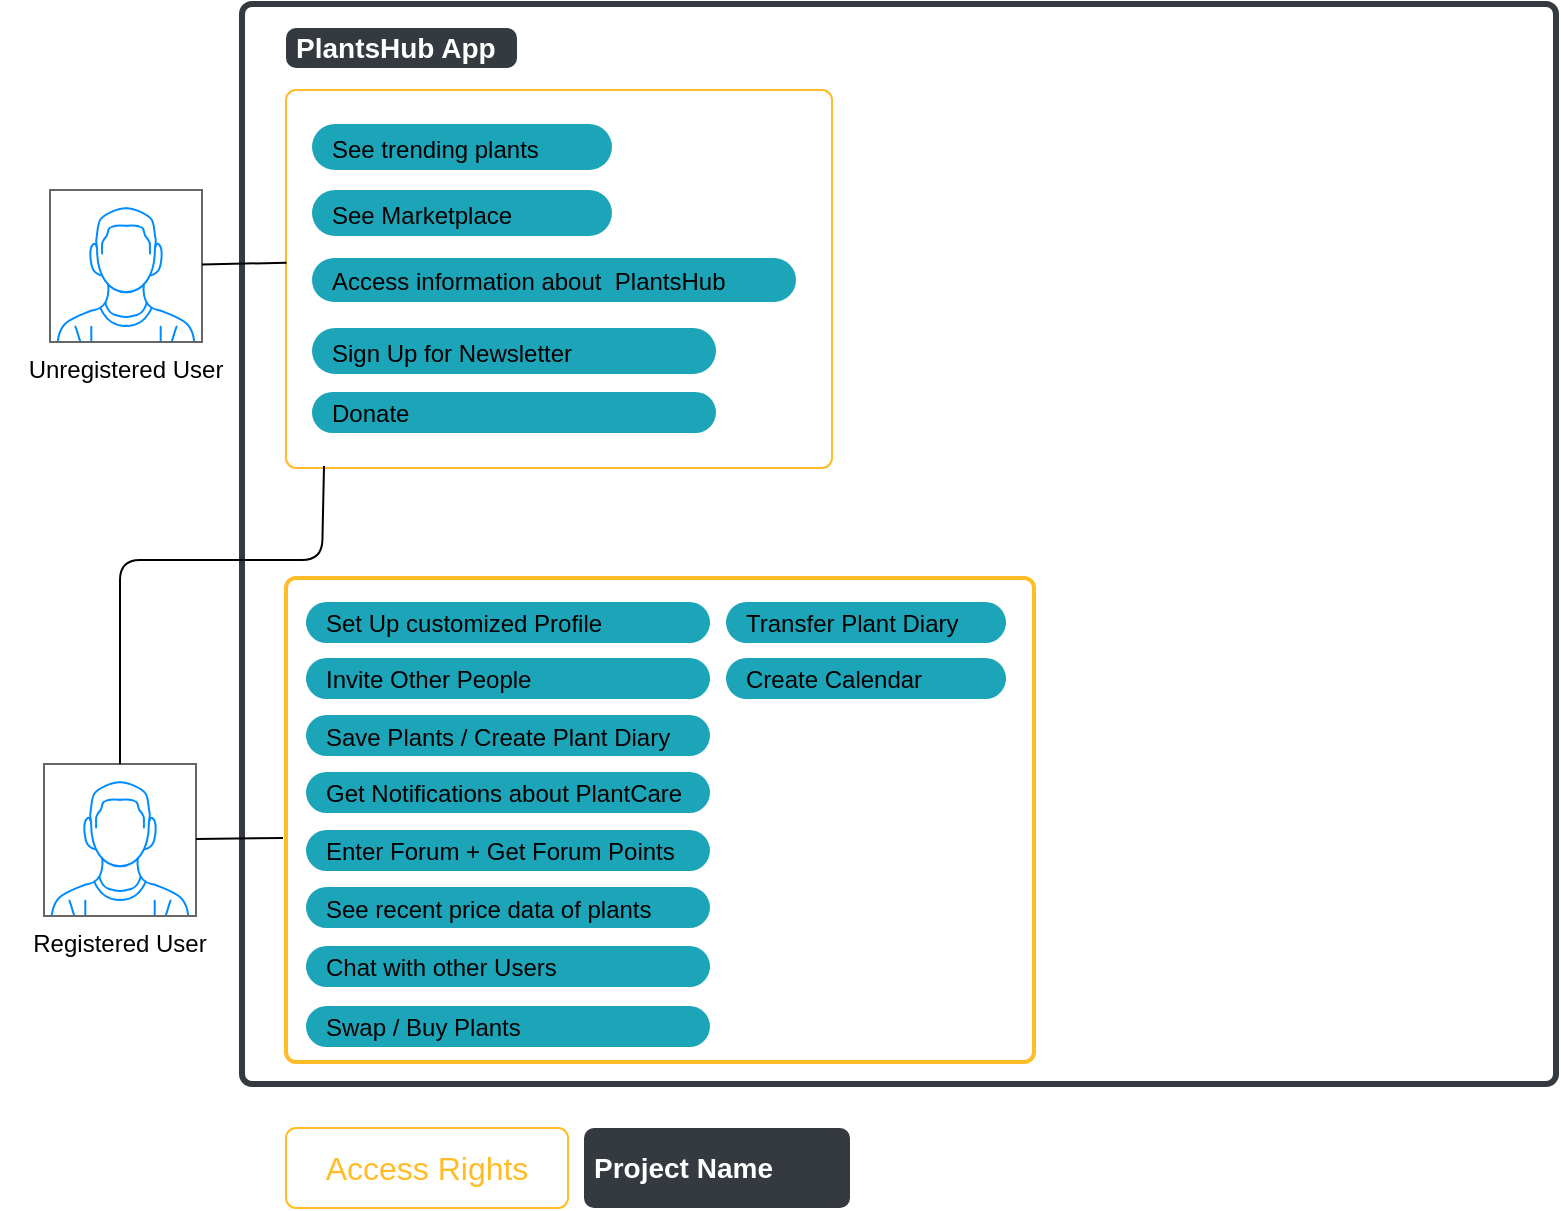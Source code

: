 <mxfile version="13.8.0" type="device"><diagram id="VJPvlXThsXL5bL5BLkOt" name="Page-1"><mxGraphModel dx="1298" dy="882" grid="0" gridSize="10" guides="1" tooltips="1" connect="1" arrows="1" fold="1" page="1" pageScale="1" pageWidth="827" pageHeight="1169" math="0" shadow="0"><root><mxCell id="0"/><mxCell id="1" parent="0"/><mxCell id="SFkvLsNOR4kEBYJkepob-16" value="" style="html=1;shadow=0;dashed=0;shape=mxgraph.bootstrap.rrect;rSize=5;strokeColor=#343A40;strokeWidth=3;fillColor=none;fontColor=#343A40;whiteSpace=wrap;align=center;verticalAlign=middle;spacingLeft=0;fontStyle=0;fontSize=16;spacing=5;" parent="1" vertex="1"><mxGeometry x="134" y="39" width="657" height="540" as="geometry"/></mxCell><mxCell id="SFkvLsNOR4kEBYJkepob-30" value="" style="html=1;shadow=0;dashed=0;shape=mxgraph.bootstrap.rrect;rSize=5;strokeColor=#FFBC26;strokeWidth=2;fillColor=none;fontColor=#FFBC26;whiteSpace=wrap;align=center;verticalAlign=middle;spacingLeft=0;fontStyle=0;fontSize=16;spacing=5;" parent="1" vertex="1"><mxGeometry x="156" y="326" width="374" height="242" as="geometry"/></mxCell><mxCell id="SFkvLsNOR4kEBYJkepob-7" value="" style="group" parent="1" vertex="1" connectable="0"><mxGeometry x="16" y="132" width="120" height="100" as="geometry"/></mxCell><mxCell id="SFkvLsNOR4kEBYJkepob-5" value="" style="verticalLabelPosition=bottom;shadow=0;dashed=0;align=center;html=1;verticalAlign=top;strokeWidth=1;shape=mxgraph.mockup.containers.userMale;strokeColor=#666666;strokeColor2=#008cff;" parent="SFkvLsNOR4kEBYJkepob-7" vertex="1"><mxGeometry x="22" width="76" height="76" as="geometry"/></mxCell><mxCell id="SFkvLsNOR4kEBYJkepob-6" value="Unregistered User" style="text;html=1;strokeColor=none;fillColor=none;align=center;verticalAlign=middle;whiteSpace=wrap;rounded=0;" parent="SFkvLsNOR4kEBYJkepob-7" vertex="1"><mxGeometry y="80" width="120" height="20" as="geometry"/></mxCell><mxCell id="SFkvLsNOR4kEBYJkepob-12" value="" style="group" parent="1" vertex="1" connectable="0"><mxGeometry x="13" y="419" width="120" height="100" as="geometry"/></mxCell><mxCell id="SFkvLsNOR4kEBYJkepob-13" value="" style="verticalLabelPosition=bottom;shadow=0;dashed=0;align=center;html=1;verticalAlign=top;strokeWidth=1;shape=mxgraph.mockup.containers.userMale;strokeColor=#666666;strokeColor2=#008cff;" parent="SFkvLsNOR4kEBYJkepob-12" vertex="1"><mxGeometry x="22" width="76" height="76" as="geometry"/></mxCell><mxCell id="SFkvLsNOR4kEBYJkepob-14" value="Registered User" style="text;html=1;strokeColor=none;fillColor=none;align=center;verticalAlign=middle;whiteSpace=wrap;rounded=0;" parent="SFkvLsNOR4kEBYJkepob-12" vertex="1"><mxGeometry y="80" width="120" height="20" as="geometry"/></mxCell><mxCell id="SFkvLsNOR4kEBYJkepob-17" value="PlantsHub App" style="html=1;shadow=0;dashed=0;shape=mxgraph.bootstrap.rrect;rSize=5;strokeColor=none;strokeWidth=1;fillColor=#343A40;fontColor=#FFFFFF;whiteSpace=wrap;align=left;verticalAlign=middle;spacingLeft=0;fontStyle=1;fontSize=14;spacing=5;" parent="1" vertex="1"><mxGeometry x="156" y="51" width="115.5" height="20" as="geometry"/></mxCell><mxCell id="SFkvLsNOR4kEBYJkepob-45" value="" style="group;strokeWidth=2;" parent="1" vertex="1" connectable="0"><mxGeometry x="156" y="82" width="273" height="189" as="geometry"/></mxCell><mxCell id="SFkvLsNOR4kEBYJkepob-29" value="" style="html=1;shadow=0;dashed=0;shape=mxgraph.bootstrap.rrect;rSize=5;strokeColor=#FFBC26;strokeWidth=1;fillColor=none;fontColor=#FFBC26;whiteSpace=wrap;align=center;verticalAlign=middle;spacingLeft=0;fontStyle=0;fontSize=16;spacing=5;" parent="SFkvLsNOR4kEBYJkepob-45" vertex="1"><mxGeometry width="273" height="189" as="geometry"/></mxCell><mxCell id="SFkvLsNOR4kEBYJkepob-24" value="&lt;span style=&quot;color: rgb(0 , 0 , 0) ; font-size: 12px ; font-weight: normal&quot;&gt;See trending plants&lt;/span&gt;" style="rounded=1;whiteSpace=wrap;html=1;arcSize=50;strokeColor=none;strokeWidth=1;fillColor=#1CA5B8;fontColor=#ffffff;whiteSpace=wrap;align=left;verticalAlign=middle;spacingLeft=0;fontStyle=1;fontSize=14;spacing=10;" parent="SFkvLsNOR4kEBYJkepob-45" vertex="1"><mxGeometry x="13" y="17" width="150" height="23" as="geometry"/></mxCell><mxCell id="SFkvLsNOR4kEBYJkepob-25" value="&lt;span style=&quot;color: rgb(0 , 0 , 0) ; font-size: 12px ; font-weight: normal&quot;&gt;See Marketplace&lt;/span&gt;" style="rounded=1;whiteSpace=wrap;html=1;arcSize=50;strokeColor=none;strokeWidth=1;fillColor=#1CA5B8;fontColor=#ffffff;whiteSpace=wrap;align=left;verticalAlign=middle;spacingLeft=0;fontStyle=1;fontSize=14;spacing=10;" parent="SFkvLsNOR4kEBYJkepob-45" vertex="1"><mxGeometry x="13" y="50" width="150" height="23" as="geometry"/></mxCell><mxCell id="SFkvLsNOR4kEBYJkepob-26" value="&lt;span style=&quot;color: rgb(0 , 0 , 0) ; font-size: 12px ; font-weight: normal&quot;&gt;Access information about &amp;nbsp;PlantsHub&lt;/span&gt;" style="rounded=1;whiteSpace=wrap;html=1;arcSize=50;strokeColor=none;strokeWidth=1;fillColor=#1CA5B8;fontColor=#ffffff;whiteSpace=wrap;align=left;verticalAlign=middle;spacingLeft=0;fontStyle=1;fontSize=14;spacing=10;" parent="SFkvLsNOR4kEBYJkepob-45" vertex="1"><mxGeometry x="13" y="84" width="242" height="22" as="geometry"/></mxCell><mxCell id="SFkvLsNOR4kEBYJkepob-27" value="&lt;span style=&quot;color: rgb(0 , 0 , 0) ; font-size: 12px ; font-weight: normal&quot;&gt;Sign Up for Newsletter&lt;/span&gt;" style="rounded=1;whiteSpace=wrap;html=1;arcSize=50;strokeColor=none;strokeWidth=1;fillColor=#1CA5B8;fontColor=#ffffff;whiteSpace=wrap;align=left;verticalAlign=middle;spacingLeft=0;fontStyle=1;fontSize=14;spacing=10;" parent="SFkvLsNOR4kEBYJkepob-45" vertex="1"><mxGeometry x="13" y="119" width="202" height="23" as="geometry"/></mxCell><mxCell id="SFkvLsNOR4kEBYJkepob-28" value="&lt;span style=&quot;color: rgb(0 , 0 , 0) ; font-size: 12px ; font-weight: normal&quot;&gt;Donate&lt;/span&gt;" style="rounded=1;whiteSpace=wrap;html=1;arcSize=50;strokeColor=none;strokeWidth=1;fillColor=#1CA5B8;fontColor=#ffffff;whiteSpace=wrap;align=left;verticalAlign=middle;spacingLeft=0;fontStyle=1;fontSize=14;spacing=10;" parent="SFkvLsNOR4kEBYJkepob-45" vertex="1"><mxGeometry x="13" y="151" width="202" height="20.5" as="geometry"/></mxCell><mxCell id="SFkvLsNOR4kEBYJkepob-46" value="" style="group" parent="1" vertex="1" connectable="0"><mxGeometry x="166" y="338" width="350" height="222.5" as="geometry"/></mxCell><mxCell id="SFkvLsNOR4kEBYJkepob-31" value="&lt;span style=&quot;color: rgb(0 , 0 , 0) ; font-size: 12px ; font-weight: normal&quot;&gt;Set Up customized Profile&lt;/span&gt;" style="rounded=1;whiteSpace=wrap;html=1;arcSize=50;strokeColor=none;strokeWidth=1;fillColor=#1CA5B8;fontColor=#ffffff;whiteSpace=wrap;align=left;verticalAlign=middle;spacingLeft=0;fontStyle=1;fontSize=14;spacing=10;" parent="SFkvLsNOR4kEBYJkepob-46" vertex="1"><mxGeometry width="202" height="20.5" as="geometry"/></mxCell><mxCell id="SFkvLsNOR4kEBYJkepob-32" value="&lt;span style=&quot;color: rgb(0 , 0 , 0) ; font-size: 12px ; font-weight: normal&quot;&gt;Invite Other People&lt;/span&gt;" style="rounded=1;whiteSpace=wrap;html=1;arcSize=50;strokeColor=none;strokeWidth=1;fillColor=#1CA5B8;fontColor=#ffffff;whiteSpace=wrap;align=left;verticalAlign=middle;spacingLeft=0;fontStyle=1;fontSize=14;spacing=10;" parent="SFkvLsNOR4kEBYJkepob-46" vertex="1"><mxGeometry y="28" width="202" height="20.5" as="geometry"/></mxCell><mxCell id="SFkvLsNOR4kEBYJkepob-33" value="&lt;span style=&quot;color: rgb(0 , 0 , 0) ; font-size: 12px ; font-weight: normal&quot;&gt;Save Plants / Create Plant Diary&lt;/span&gt;" style="rounded=1;whiteSpace=wrap;html=1;arcSize=50;strokeColor=none;strokeWidth=1;fillColor=#1CA5B8;fontColor=#ffffff;whiteSpace=wrap;align=left;verticalAlign=middle;spacingLeft=0;fontStyle=1;fontSize=14;spacing=10;" parent="SFkvLsNOR4kEBYJkepob-46" vertex="1"><mxGeometry y="56.5" width="202" height="20.5" as="geometry"/></mxCell><mxCell id="SFkvLsNOR4kEBYJkepob-34" value="&lt;span style=&quot;color: rgb(0 , 0 , 0) ; font-size: 12px ; font-weight: normal&quot;&gt;Get Notifications about PlantCare&lt;/span&gt;" style="rounded=1;whiteSpace=wrap;html=1;arcSize=50;strokeColor=none;strokeWidth=1;fillColor=#1CA5B8;fontColor=#ffffff;whiteSpace=wrap;align=left;verticalAlign=middle;spacingLeft=0;fontStyle=1;fontSize=14;spacing=10;" parent="SFkvLsNOR4kEBYJkepob-46" vertex="1"><mxGeometry y="85" width="202" height="20.5" as="geometry"/></mxCell><mxCell id="SFkvLsNOR4kEBYJkepob-35" value="&lt;span style=&quot;color: rgb(0 , 0 , 0) ; font-size: 12px ; font-weight: normal&quot;&gt;Enter Forum + Get Forum Points&lt;/span&gt;" style="rounded=1;whiteSpace=wrap;html=1;arcSize=50;strokeColor=none;strokeWidth=1;fillColor=#1CA5B8;fontColor=#ffffff;whiteSpace=wrap;align=left;verticalAlign=middle;spacingLeft=0;fontStyle=1;fontSize=14;spacing=10;" parent="SFkvLsNOR4kEBYJkepob-46" vertex="1"><mxGeometry y="114" width="202" height="20.5" as="geometry"/></mxCell><mxCell id="SFkvLsNOR4kEBYJkepob-36" value="&lt;span style=&quot;color: rgb(0 , 0 , 0) ; font-size: 12px ; font-weight: normal&quot;&gt;See recent price data of plants&lt;/span&gt;" style="rounded=1;whiteSpace=wrap;html=1;arcSize=50;strokeColor=none;strokeWidth=1;fillColor=#1CA5B8;fontColor=#ffffff;whiteSpace=wrap;align=left;verticalAlign=middle;spacingLeft=0;fontStyle=1;fontSize=14;spacing=10;" parent="SFkvLsNOR4kEBYJkepob-46" vertex="1"><mxGeometry y="142.5" width="202" height="20.5" as="geometry"/></mxCell><mxCell id="SFkvLsNOR4kEBYJkepob-37" value="&lt;span style=&quot;color: rgb(0 , 0 , 0) ; font-size: 12px ; font-weight: normal&quot;&gt;Chat with other Users&lt;/span&gt;" style="rounded=1;whiteSpace=wrap;html=1;arcSize=50;strokeColor=none;strokeWidth=1;fillColor=#1CA5B8;fontColor=#ffffff;whiteSpace=wrap;align=left;verticalAlign=middle;spacingLeft=0;fontStyle=1;fontSize=14;spacing=10;" parent="SFkvLsNOR4kEBYJkepob-46" vertex="1"><mxGeometry y="172" width="202" height="20.5" as="geometry"/></mxCell><mxCell id="SFkvLsNOR4kEBYJkepob-38" value="&lt;span style=&quot;color: rgb(0 , 0 , 0) ; font-size: 12px ; font-weight: normal&quot;&gt;Swap / Buy Plants&amp;nbsp;&lt;/span&gt;" style="rounded=1;whiteSpace=wrap;html=1;arcSize=50;strokeColor=none;strokeWidth=1;fillColor=#1CA5B8;fontColor=#ffffff;whiteSpace=wrap;align=left;verticalAlign=middle;spacingLeft=0;fontStyle=1;fontSize=14;spacing=10;" parent="SFkvLsNOR4kEBYJkepob-46" vertex="1"><mxGeometry y="202" width="202" height="20.5" as="geometry"/></mxCell><mxCell id="SFkvLsNOR4kEBYJkepob-39" value="&lt;font color=&quot;#000000&quot;&gt;&lt;span style=&quot;font-size: 12px ; font-weight: normal&quot;&gt;Transfer Plant Diary&amp;nbsp;&lt;/span&gt;&lt;/font&gt;" style="rounded=1;whiteSpace=wrap;html=1;arcSize=50;strokeColor=none;strokeWidth=1;fillColor=#1CA5B8;fontColor=#ffffff;whiteSpace=wrap;align=left;verticalAlign=middle;spacingLeft=0;fontStyle=1;fontSize=14;spacing=10;" parent="SFkvLsNOR4kEBYJkepob-46" vertex="1"><mxGeometry x="210" width="140" height="20.5" as="geometry"/></mxCell><mxCell id="SFkvLsNOR4kEBYJkepob-40" value="&lt;span style=&quot;color: rgb(0 , 0 , 0) ; font-size: 12px ; font-weight: normal&quot;&gt;Create Calendar&lt;/span&gt;" style="rounded=1;whiteSpace=wrap;html=1;arcSize=50;strokeColor=none;strokeWidth=1;fillColor=#1CA5B8;fontColor=#ffffff;whiteSpace=wrap;align=left;verticalAlign=middle;spacingLeft=0;fontStyle=1;fontSize=14;spacing=10;" parent="SFkvLsNOR4kEBYJkepob-46" vertex="1"><mxGeometry x="210" y="28" width="140" height="20.5" as="geometry"/></mxCell><mxCell id="SFkvLsNOR4kEBYJkepob-47" value="" style="endArrow=none;html=1;entryX=0.001;entryY=0.457;entryDx=0;entryDy=0;entryPerimeter=0;" parent="1" source="SFkvLsNOR4kEBYJkepob-5" target="SFkvLsNOR4kEBYJkepob-29" edge="1"><mxGeometry width="50" height="50" relative="1" as="geometry"><mxPoint x="71" y="247" as="sourcePoint"/><mxPoint x="121" y="197" as="targetPoint"/></mxGeometry></mxCell><mxCell id="SFkvLsNOR4kEBYJkepob-48" value="" style="endArrow=none;html=1;entryX=-0.004;entryY=0.537;entryDx=0;entryDy=0;entryPerimeter=0;" parent="1" source="SFkvLsNOR4kEBYJkepob-13" target="SFkvLsNOR4kEBYJkepob-30" edge="1"><mxGeometry width="50" height="50" relative="1" as="geometry"><mxPoint x="114" y="461" as="sourcePoint"/><mxPoint x="156.003" y="461.003" as="targetPoint"/></mxGeometry></mxCell><mxCell id="SFkvLsNOR4kEBYJkepob-49" value="" style="endArrow=none;html=1;" parent="1" source="SFkvLsNOR4kEBYJkepob-13" edge="1"><mxGeometry width="50" height="50" relative="1" as="geometry"><mxPoint x="121" y="466.512" as="sourcePoint"/><mxPoint x="175" y="270" as="targetPoint"/><Array as="points"><mxPoint x="73" y="317"/><mxPoint x="174" y="317"/></Array></mxGeometry></mxCell><mxCell id="SFkvLsNOR4kEBYJkepob-51" value="Access Rights" style="html=1;shadow=0;dashed=0;shape=mxgraph.bootstrap.rrect;rSize=5;strokeColor=#FFBC26;strokeWidth=1;fillColor=none;fontColor=#FFBC26;whiteSpace=wrap;align=center;verticalAlign=middle;spacingLeft=0;fontStyle=0;fontSize=16;spacing=5;" parent="1" vertex="1"><mxGeometry x="156" y="601" width="141" height="40" as="geometry"/></mxCell><mxCell id="SFkvLsNOR4kEBYJkepob-52" value="Project Name" style="html=1;shadow=0;dashed=0;shape=mxgraph.bootstrap.rrect;rSize=5;strokeColor=none;strokeWidth=1;fillColor=#343A40;fontColor=#FFFFFF;whiteSpace=wrap;align=left;verticalAlign=middle;spacingLeft=0;fontStyle=1;fontSize=14;spacing=5;rounded=0;sketch=0;" parent="1" vertex="1"><mxGeometry x="305" y="601" width="133" height="40" as="geometry"/></mxCell></root></mxGraphModel></diagram></mxfile>
